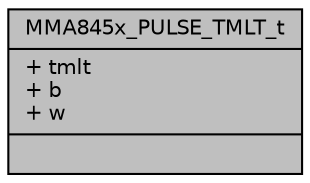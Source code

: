 digraph "MMA845x_PULSE_TMLT_t"
{
  edge [fontname="Helvetica",fontsize="10",labelfontname="Helvetica",labelfontsize="10"];
  node [fontname="Helvetica",fontsize="10",shape=record];
  Node1 [label="{MMA845x_PULSE_TMLT_t\n|+ tmlt\l+ b\l+ w\l|}",height=0.2,width=0.4,color="black", fillcolor="grey75", style="filled", fontcolor="black"];
}
